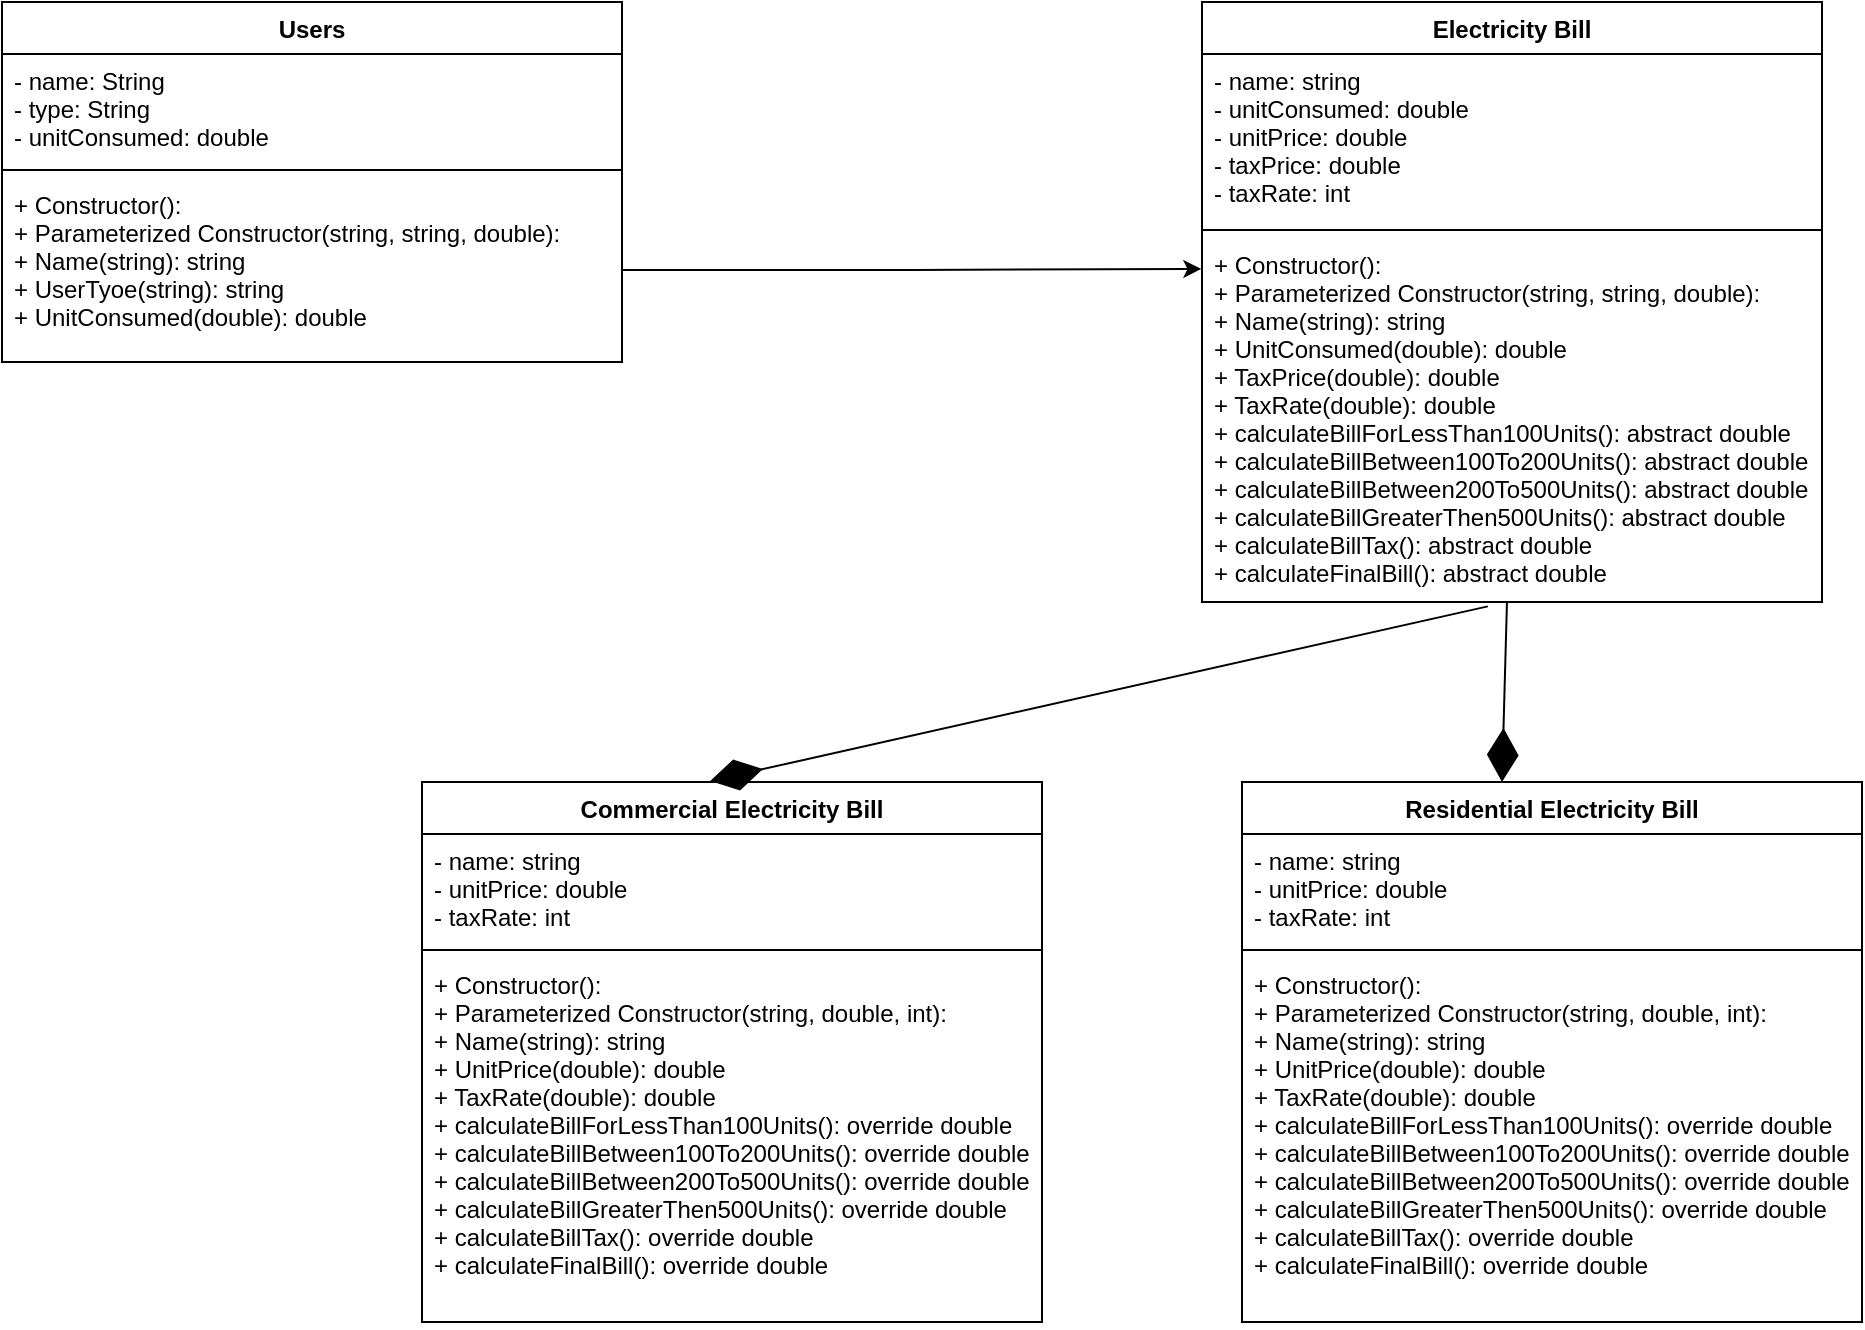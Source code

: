 <mxfile version="20.0.4" type="device"><diagram id="vGcWySzaXdnkp1jTg6Ko" name="Page-1"><mxGraphModel dx="1298" dy="714" grid="1" gridSize="10" guides="1" tooltips="1" connect="1" arrows="1" fold="1" page="1" pageScale="1" pageWidth="850" pageHeight="1100" math="0" shadow="0"><root><mxCell id="0"/><mxCell id="1" parent="0"/><mxCell id="AfFGf29Wjvil7BdmRgm6-1" value="Users" style="swimlane;fontStyle=1;align=center;verticalAlign=top;childLayout=stackLayout;horizontal=1;startSize=26;horizontalStack=0;resizeParent=1;resizeParentMax=0;resizeLast=0;collapsible=1;marginBottom=0;" vertex="1" parent="1"><mxGeometry x="40" y="40" width="310" height="180" as="geometry"/></mxCell><mxCell id="AfFGf29Wjvil7BdmRgm6-2" value="- name: String&#10;- type: String&#10;- unitConsumed: double" style="text;strokeColor=none;fillColor=none;align=left;verticalAlign=top;spacingLeft=4;spacingRight=4;overflow=hidden;rotatable=0;points=[[0,0.5],[1,0.5]];portConstraint=eastwest;" vertex="1" parent="AfFGf29Wjvil7BdmRgm6-1"><mxGeometry y="26" width="310" height="54" as="geometry"/></mxCell><mxCell id="AfFGf29Wjvil7BdmRgm6-3" value="" style="line;strokeWidth=1;fillColor=none;align=left;verticalAlign=middle;spacingTop=-1;spacingLeft=3;spacingRight=3;rotatable=0;labelPosition=right;points=[];portConstraint=eastwest;" vertex="1" parent="AfFGf29Wjvil7BdmRgm6-1"><mxGeometry y="80" width="310" height="8" as="geometry"/></mxCell><mxCell id="AfFGf29Wjvil7BdmRgm6-4" value="+ Constructor(): &#10;+ Parameterized Constructor(string, string, double): &#10;+ Name(string): string&#10;+ UserTyoe(string): string&#10;+ UnitConsumed(double): double &#10;" style="text;strokeColor=none;fillColor=none;align=left;verticalAlign=top;spacingLeft=4;spacingRight=4;overflow=hidden;rotatable=0;points=[[0,0.5],[1,0.5]];portConstraint=eastwest;" vertex="1" parent="AfFGf29Wjvil7BdmRgm6-1"><mxGeometry y="88" width="310" height="92" as="geometry"/></mxCell><mxCell id="AfFGf29Wjvil7BdmRgm6-5" value="Electricity Bill" style="swimlane;fontStyle=1;align=center;verticalAlign=top;childLayout=stackLayout;horizontal=1;startSize=26;horizontalStack=0;resizeParent=1;resizeParentMax=0;resizeLast=0;collapsible=1;marginBottom=0;" vertex="1" parent="1"><mxGeometry x="640" y="40" width="310" height="300" as="geometry"/></mxCell><mxCell id="AfFGf29Wjvil7BdmRgm6-6" value="- name: string&#10;- unitConsumed: double&#10;- unitPrice: double&#10;- taxPrice: double &#10;- taxRate: int " style="text;strokeColor=none;fillColor=none;align=left;verticalAlign=top;spacingLeft=4;spacingRight=4;overflow=hidden;rotatable=0;points=[[0,0.5],[1,0.5]];portConstraint=eastwest;" vertex="1" parent="AfFGf29Wjvil7BdmRgm6-5"><mxGeometry y="26" width="310" height="84" as="geometry"/></mxCell><mxCell id="AfFGf29Wjvil7BdmRgm6-7" value="" style="line;strokeWidth=1;fillColor=none;align=left;verticalAlign=middle;spacingTop=-1;spacingLeft=3;spacingRight=3;rotatable=0;labelPosition=right;points=[];portConstraint=eastwest;" vertex="1" parent="AfFGf29Wjvil7BdmRgm6-5"><mxGeometry y="110" width="310" height="8" as="geometry"/></mxCell><mxCell id="AfFGf29Wjvil7BdmRgm6-8" value="+ Constructor(): &#10;+ Parameterized Constructor(string, string, double): &#10;+ Name(string): string&#10;+ UnitConsumed(double): double&#10;+ TaxPrice(double): double &#10;+ TaxRate(double): double &#10;+ calculateBillForLessThan100Units(): abstract double &#10;+ calculateBillBetween100To200Units(): abstract double &#10;+ calculateBillBetween200To500Units(): abstract double &#10;+ calculateBillGreaterThen500Units(): abstract double &#10;+ calculateBillTax(): abstract double &#10;+ calculateFinalBill(): abstract double &#10;" style="text;strokeColor=none;fillColor=none;align=left;verticalAlign=top;spacingLeft=4;spacingRight=4;overflow=hidden;rotatable=0;points=[[0,0.5],[1,0.5]];portConstraint=eastwest;" vertex="1" parent="AfFGf29Wjvil7BdmRgm6-5"><mxGeometry y="118" width="310" height="182" as="geometry"/></mxCell><mxCell id="AfFGf29Wjvil7BdmRgm6-9" style="edgeStyle=orthogonalEdgeStyle;rounded=0;orthogonalLoop=1;jettySize=auto;html=1;exitX=1;exitY=0.5;exitDx=0;exitDy=0;entryX=-0.001;entryY=0.085;entryDx=0;entryDy=0;entryPerimeter=0;" edge="1" parent="1" source="AfFGf29Wjvil7BdmRgm6-4" target="AfFGf29Wjvil7BdmRgm6-8"><mxGeometry relative="1" as="geometry"><mxPoint x="630" y="173.5" as="targetPoint"/></mxGeometry></mxCell><mxCell id="AfFGf29Wjvil7BdmRgm6-10" value="Commercial Electricity Bill" style="swimlane;fontStyle=1;align=center;verticalAlign=top;childLayout=stackLayout;horizontal=1;startSize=26;horizontalStack=0;resizeParent=1;resizeParentMax=0;resizeLast=0;collapsible=1;marginBottom=0;" vertex="1" parent="1"><mxGeometry x="250" y="430" width="310" height="270" as="geometry"/></mxCell><mxCell id="AfFGf29Wjvil7BdmRgm6-11" value="- name: string&#10;- unitPrice: double&#10;- taxRate: int " style="text;strokeColor=none;fillColor=none;align=left;verticalAlign=top;spacingLeft=4;spacingRight=4;overflow=hidden;rotatable=0;points=[[0,0.5],[1,0.5]];portConstraint=eastwest;" vertex="1" parent="AfFGf29Wjvil7BdmRgm6-10"><mxGeometry y="26" width="310" height="54" as="geometry"/></mxCell><mxCell id="AfFGf29Wjvil7BdmRgm6-12" value="" style="line;strokeWidth=1;fillColor=none;align=left;verticalAlign=middle;spacingTop=-1;spacingLeft=3;spacingRight=3;rotatable=0;labelPosition=right;points=[];portConstraint=eastwest;" vertex="1" parent="AfFGf29Wjvil7BdmRgm6-10"><mxGeometry y="80" width="310" height="8" as="geometry"/></mxCell><mxCell id="AfFGf29Wjvil7BdmRgm6-13" value="+ Constructor(): &#10;+ Parameterized Constructor(string, double, int): &#10;+ Name(string): string&#10;+ UnitPrice(double): double &#10;+ TaxRate(double): double &#10;+ calculateBillForLessThan100Units(): override double &#10;+ calculateBillBetween100To200Units(): override double &#10;+ calculateBillBetween200To500Units(): override double &#10;+ calculateBillGreaterThen500Units(): override double &#10;+ calculateBillTax(): override double &#10;+ calculateFinalBill(): override double &#10;" style="text;strokeColor=none;fillColor=none;align=left;verticalAlign=top;spacingLeft=4;spacingRight=4;overflow=hidden;rotatable=0;points=[[0,0.5],[1,0.5]];portConstraint=eastwest;" vertex="1" parent="AfFGf29Wjvil7BdmRgm6-10"><mxGeometry y="88" width="310" height="182" as="geometry"/></mxCell><mxCell id="AfFGf29Wjvil7BdmRgm6-14" value="Residential Electricity Bill" style="swimlane;fontStyle=1;align=center;verticalAlign=top;childLayout=stackLayout;horizontal=1;startSize=26;horizontalStack=0;resizeParent=1;resizeParentMax=0;resizeLast=0;collapsible=1;marginBottom=0;" vertex="1" parent="1"><mxGeometry x="660" y="430" width="310" height="270" as="geometry"/></mxCell><mxCell id="AfFGf29Wjvil7BdmRgm6-19" value="" style="endArrow=diamondThin;endFill=1;endSize=24;html=1;rounded=0;entryX=0.465;entryY=-0.002;entryDx=0;entryDy=0;entryPerimeter=0;" edge="1" parent="AfFGf29Wjvil7BdmRgm6-14" source="AfFGf29Wjvil7BdmRgm6-8"><mxGeometry width="160" relative="1" as="geometry"><mxPoint x="518.76" y="-87.276" as="sourcePoint"/><mxPoint x="130.0" y="5.684e-14" as="targetPoint"/></mxGeometry></mxCell><mxCell id="AfFGf29Wjvil7BdmRgm6-15" value="- name: string&#10;- unitPrice: double&#10;- taxRate: int " style="text;strokeColor=none;fillColor=none;align=left;verticalAlign=top;spacingLeft=4;spacingRight=4;overflow=hidden;rotatable=0;points=[[0,0.5],[1,0.5]];portConstraint=eastwest;" vertex="1" parent="AfFGf29Wjvil7BdmRgm6-14"><mxGeometry y="26" width="310" height="54" as="geometry"/></mxCell><mxCell id="AfFGf29Wjvil7BdmRgm6-16" value="" style="line;strokeWidth=1;fillColor=none;align=left;verticalAlign=middle;spacingTop=-1;spacingLeft=3;spacingRight=3;rotatable=0;labelPosition=right;points=[];portConstraint=eastwest;" vertex="1" parent="AfFGf29Wjvil7BdmRgm6-14"><mxGeometry y="80" width="310" height="8" as="geometry"/></mxCell><mxCell id="AfFGf29Wjvil7BdmRgm6-17" value="+ Constructor(): &#10;+ Parameterized Constructor(string, double, int): &#10;+ Name(string): string&#10;+ UnitPrice(double): double &#10;+ TaxRate(double): double &#10;+ calculateBillForLessThan100Units(): override double &#10;+ calculateBillBetween100To200Units(): override double &#10;+ calculateBillBetween200To500Units(): override double &#10;+ calculateBillGreaterThen500Units(): override double &#10;+ calculateBillTax(): override double &#10;+ calculateFinalBill(): override double &#10;" style="text;strokeColor=none;fillColor=none;align=left;verticalAlign=top;spacingLeft=4;spacingRight=4;overflow=hidden;rotatable=0;points=[[0,0.5],[1,0.5]];portConstraint=eastwest;" vertex="1" parent="AfFGf29Wjvil7BdmRgm6-14"><mxGeometry y="88" width="310" height="182" as="geometry"/></mxCell><mxCell id="AfFGf29Wjvil7BdmRgm6-18" value="" style="endArrow=diamondThin;endFill=1;endSize=24;html=1;rounded=0;exitX=0.461;exitY=1.012;exitDx=0;exitDy=0;exitPerimeter=0;entryX=0.465;entryY=-0.002;entryDx=0;entryDy=0;entryPerimeter=0;" edge="1" parent="1" source="AfFGf29Wjvil7BdmRgm6-8" target="AfFGf29Wjvil7BdmRgm6-10"><mxGeometry width="160" relative="1" as="geometry"><mxPoint x="380" y="390" as="sourcePoint"/><mxPoint x="540" y="390" as="targetPoint"/></mxGeometry></mxCell></root></mxGraphModel></diagram></mxfile>